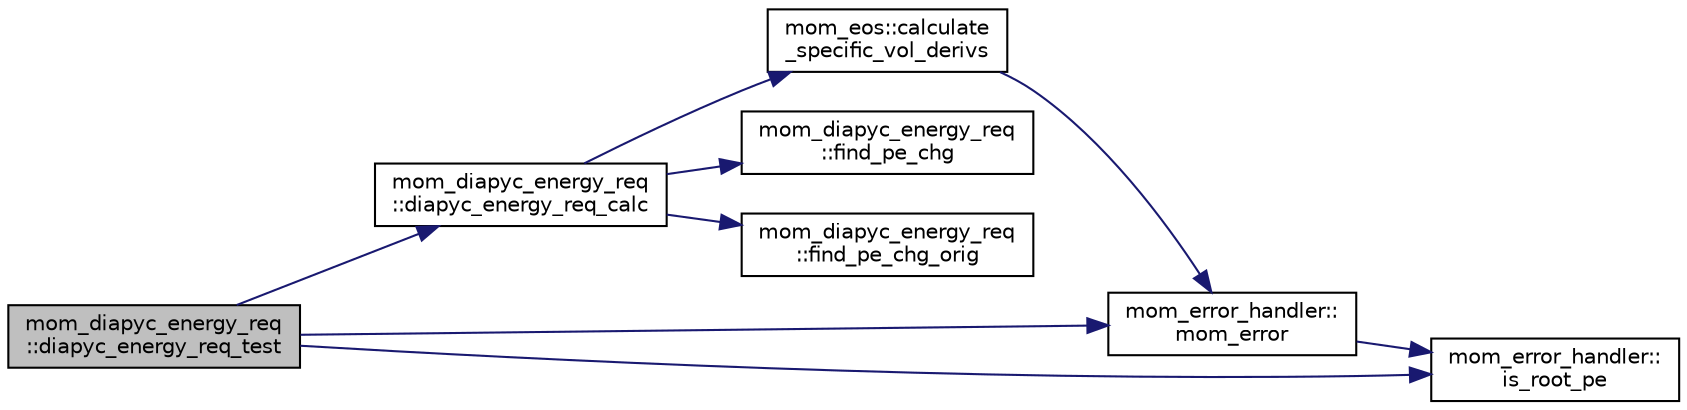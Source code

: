 digraph "mom_diapyc_energy_req::diapyc_energy_req_test"
{
 // INTERACTIVE_SVG=YES
 // LATEX_PDF_SIZE
  edge [fontname="Helvetica",fontsize="10",labelfontname="Helvetica",labelfontsize="10"];
  node [fontname="Helvetica",fontsize="10",shape=record];
  rankdir="LR";
  Node1 [label="mom_diapyc_energy_req\l::diapyc_energy_req_test",height=0.2,width=0.4,color="black", fillcolor="grey75", style="filled", fontcolor="black",tooltip="This subroutine helps test the accuracy of the diapycnal mixing energy requirement code by writing di..."];
  Node1 -> Node2 [color="midnightblue",fontsize="10",style="solid",fontname="Helvetica"];
  Node2 [label="mom_diapyc_energy_req\l::diapyc_energy_req_calc",height=0.2,width=0.4,color="black", fillcolor="white", style="filled",URL="$namespacemom__diapyc__energy__req.html#aca27fbd2a716b8565b0b754a417479d5",tooltip="This subroutine uses a substantially refactored tridiagonal equation for diapycnal mixing of temperat..."];
  Node2 -> Node3 [color="midnightblue",fontsize="10",style="solid",fontname="Helvetica"];
  Node3 [label="mom_eos::calculate\l_specific_vol_derivs",height=0.2,width=0.4,color="black", fillcolor="white", style="filled",URL="$namespacemom__eos.html#ab6ed65d2df376be9bbea2050f50fe46e",tooltip="Calls the appropriate subroutine to calculate specific volume derivatives for an array."];
  Node3 -> Node4 [color="midnightblue",fontsize="10",style="solid",fontname="Helvetica"];
  Node4 [label="mom_error_handler::\lmom_error",height=0.2,width=0.4,color="black", fillcolor="white", style="filled",URL="$namespacemom__error__handler.html#a460cfb79a06c29fc249952c2a3710d67",tooltip="This provides a convenient interface for writing an mpp_error message with run-time filter based on a..."];
  Node4 -> Node5 [color="midnightblue",fontsize="10",style="solid",fontname="Helvetica"];
  Node5 [label="mom_error_handler::\lis_root_pe",height=0.2,width=0.4,color="black", fillcolor="white", style="filled",URL="$namespacemom__error__handler.html#ad5f00a53059c72fe2332d1436c80ca71",tooltip="This returns .true. if the current PE is the root PE."];
  Node2 -> Node6 [color="midnightblue",fontsize="10",style="solid",fontname="Helvetica"];
  Node6 [label="mom_diapyc_energy_req\l::find_pe_chg",height=0.2,width=0.4,color="black", fillcolor="white", style="filled",URL="$namespacemom__diapyc__energy__req.html#a2bed511a4b1df9de0e2230c24389bc82",tooltip="This subroutine calculates the change in potential energy and or derivatives for several changes in a..."];
  Node2 -> Node7 [color="midnightblue",fontsize="10",style="solid",fontname="Helvetica"];
  Node7 [label="mom_diapyc_energy_req\l::find_pe_chg_orig",height=0.2,width=0.4,color="black", fillcolor="white", style="filled",URL="$namespacemom__diapyc__energy__req.html#afb1736a09e8f04ae84f561924e157691",tooltip="This subroutine calculates the change in potential energy and or derivatives for several changes in a..."];
  Node1 -> Node5 [color="midnightblue",fontsize="10",style="solid",fontname="Helvetica"];
  Node1 -> Node4 [color="midnightblue",fontsize="10",style="solid",fontname="Helvetica"];
}
